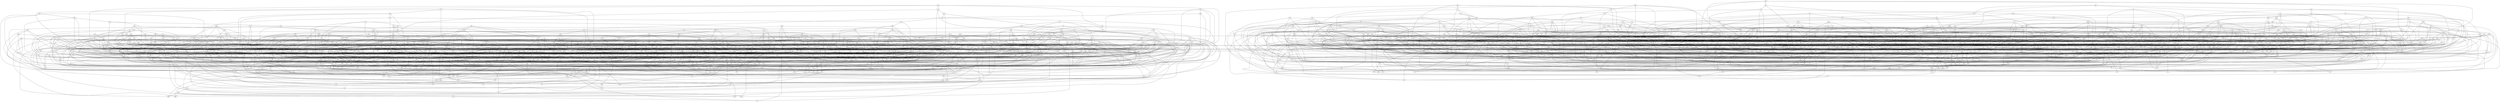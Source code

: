 graph modules {
	mhx -- kjb
	mhx -- gtf
	mhx -- njc
	mhx -- jrg
	mhx -- tjz
	tjz -- sjv
	tjz -- vrj
	tjz -- pnj
	tgh -- vbj
	tgh -- vdj
	tgh -- dmm
	tgh -- xzg
	tgh -- zrk
	vdj -- krg
	vdj -- ggs
	vdj -- lhv
	xzg -- mpx
	xzg -- jgp
	xzg -- ckf
	xzg -- vgz
	dmm -- vth
	dmm -- dpd
	dmm -- bnz
	dmm -- npg
	zrk -- bzh
	zrk -- vns
	zrk -- sml
	sjv -- gnj
	sjv -- gbf
	sjv -- qlc
	gbf -- gnf
	gbf -- ncn
	gbf -- nlc
	qlc -- kgn
	qlc -- zgj
	qlc -- zrg
	qlc -- gjz
	qlc -- lrh
	qlc -- jsc
	ltb -- flx
	ltb -- hnh
	ltb -- jgr
	ltb -- ktb
	hnh -- xjv
	hnh -- fxm
	hnh -- szc
	hnh -- jsg
	flx -- plj
	flx -- mfh
	flx -- hxd
	flx -- bcp
	ktb -- pzf
	ktb -- qmk
	ktb -- jqg
	ktb -- mvf
	ktb -- rqx
	ktb -- zfp
	ktb -- rjv
	gfh -- rcn
	gfh -- fss
	gfh -- njc
	gfh -- nkk
	nkk -- xsn
	nkk -- jtb
	nkk -- tdv
	nkk -- pqm
	njc -- xfv
	njc -- xhk
	njc -- rkh
	nbf -- llp
	nbf -- gbv
	nbf -- zcs
	nbf -- nxz
	nxz -- dkv
	nxz -- sml
	nxz -- zgq
	nxz -- qxf
	gbv -- vbt
	gbv -- vxb
	gbv -- gxm
	zcs -- zzx
	zcs -- zlb
	zcs -- cfq
	rjv -- kfg
	rjv -- tnz
	rjv -- jrf
	tnz -- kst
	tnz -- pnq
	tnz -- mfh
	sbg -- jtn
	sbg -- kmc
	sbg -- jmk
	sbg -- ntl
	sbg -- tgt
	sbg -- lrx
	jtn -- vfs
	jtn -- vpf
	jtn -- qgz
	lrx -- qcc
	lrx -- mrb
	lrx -- jsc
	dlc -- cqn
	dlc -- lcz
	dlc -- bds
	dlc -- cxp
	bds -- dvx
	bds -- jhz
	bds -- lpc
	tng -- gxb
	tng -- bqt
	tng -- snr
	tng -- hzn
	hzn -- mbq
	hzn -- xlz
	hzn -- gcp
	tlk -- xnz
	tlk -- lgp
	tlk -- sjj
	tlk -- kkk
	tlk -- sll
	xnz -- fbf
	xnz -- jpn
	xnz -- gdv
	sll -- vhr
	sll -- dvz
	sll -- crs
	kkk -- clt
	kkk -- kpn
	kkk -- hjx
	sjj -- jcv
	sjj -- cxs
	sjj -- rxn
	lgp -- csx
	lgp -- hnp
	lgp -- vfp
	kml -- qth
	kml -- drb
	kml -- gjb
	kml -- qpk
	gjb -- zgq
	gjb -- hbd
	gjb -- rkr
	qpk -- pjs
	qpk -- bzl
	qpk -- kxg
	qpk -- rbs
	drb -- vns
	drb -- mph
	drb -- htx
	qth -- khs
	qth -- szh
	qth -- nrf
	qth -- lqz
	qth -- tnl
	qth -- bsr
	fsn -- mzj
	fsn -- cbv
	fsn -- lrj
	fsn -- qkz
	qkz -- ssm
	qkz -- sct
	qkz -- drd
	qkz -- nhh
	qkz -- rgf
	mzj -- cbr
	mzj -- phm
	mzj -- qpz
	cbv -- ffl
	cbv -- thr
	cbv -- zmt
	cbv -- zgv
	kgr -- gsh
	kgr -- rrl
	kgr -- rsp
	kgr -- gjq
	rsp -- crs
	rsp -- xql
	rsp -- jdl
	gjq -- jrb
	gjq -- plb
	gjq -- pdz
	gsh -- nfj
	gsh -- sfq
	gsh -- kqv
	gsh -- cxs
	rrl -- sqt
	rrl -- dvr
	rrl -- fvs
	rrl -- dsz
	zxs -- nqh
	zxs -- gkf
	zxs -- xpc
	zxs -- jgd
	zxs -- vct
	jgd -- qpv
	jgd -- qml
	jgd -- hnz
	jgd -- kvv
	gkf -- kqt
	gkf -- ckt
	gkf -- qzr
	xfd -- xxb
	xfd -- hsb
	xfd -- jkl
	xfd -- vfz
	vfz -- tqj
	vfz -- zcp
	vfz -- gzg
	hsb -- xhm
	hsb -- lts
	hsb -- gzg
	jkl -- vpv
	jkl -- nhg
	jkl -- rpp
	jkl -- znk
	xxb -- lgr
	xxb -- mxd
	xxb -- pqr
	vlh -- tpv
	vlh -- zds
	vlh -- fmd
	vlh -- srx
	zds -- qdc
	zds -- qhs
	zds -- btk
	ftp -- kss
	ftp -- tbl
	ftp -- bgr
	ftp -- hdp
	ftp -- vns
	hdp -- jrt
	hdp -- psh
	hdp -- cjj
	xvj -- pfx
	xvj -- zff
	xvj -- rjf
	xvj -- ljf
	pfx -- xjm
	pfx -- dvr
	pfx -- zpf
	rjf -- rtt
	rjf -- bhn
	rjf -- hvd
	rjf -- jmk
	rjf -- tvz
	ljf -- bqv
	ljf -- xgk
	ljf -- jcq
	ljf -- kdq
	zff -- xhr
	zff -- csv
	zff -- mbq
	zff -- ndz
	vgz -- ncz
	vgz -- spn
	vgz -- dnx
	ncz -- kmx
	ncz -- klk
	ncz -- klc
	ncz -- nvv
	ncz -- gvs
	dnx -- ltl
	dnx -- gdb
	dnx -- zmt
	xtc -- clc
	xtc -- bch
	xtc -- czs
	xtc -- hgf
	xtc -- znx
	clc -- tdh
	clc -- qjn
	clc -- lhq
	clc -- jsg
	hgf -- mlf
	hgf -- trf
	hgf -- nnp
	znx -- drf
	znx -- zph
	znx -- jpn
	znx -- xqb
	qsz -- jhj
	qsz -- sfm
	qsz -- npg
	qsz -- lgl
	jhj -- thr
	jhj -- jbf
	jhj -- thc
	jhj -- hjc
	jhj -- kmg
	npg -- jnx
	npg -- zml
	npg -- bfl
	npg -- htx
	snr -- clt
	snr -- hrx
	snr -- bhn
	snr -- zsg
	snr -- pmv
	snr -- lcf
	pmv -- qxp
	pmv -- jtb
	pmv -- shz
	lcf -- ckm
	lcf -- vdh
	lcf -- fqn
	lcf -- dbk
	vxr -- thh
	vxr -- jvg
	vxr -- cdc
	vxr -- mkk
	mkk -- ztp
	mkk -- lbh
	mkk -- lsp
	mkk -- bzc
	gxf -- jdz
	gxf -- bkc
	gxf -- pgc
	gxf -- dtx
	gxf -- lgt
	jdz -- hgk
	jdz -- vpk
	jdz -- mqp
	jdz -- kxb
	lgt -- sbb
	lgt -- jdl
	lgt -- vvq
	pgc -- lhq
	pgc -- brp
	pgc -- gvd
	dtx -- xkl
	dtx -- pzm
	dtx -- tzq
	bkc -- kdf
	bkc -- dzr
	bkc -- mzv
	pjs -- thn
	pjs -- nkz
	pjs -- xrc
	thn -- drd
	thn -- tck
	thn -- mnt
	xrc -- ftj
	xrc -- vcc
	xrc -- dpt
	xkz -- nqb
	xkz -- ltr
	xkz -- dgr
	xkz -- lzg
	dgr -- fvs
	dgr -- qcf
	dgr -- ddk
	nqb -- kqx
	nqb -- vrj
	nqb -- qdk
	nqb -- vhd
	ltr -- jqm
	ltr -- jtr
	ltr -- dls
	ltr -- fpt
	lzg -- qtm
	lzg -- rrt
	lzg -- hss
	kdq -- ptm
	kdq -- src
	kdq -- zvs
	src -- qcr
	src -- mvj
	src -- vrx
	ptm -- pzn
	ptm -- hjl
	ptm -- tvk
	zvs -- cph
	zvs -- clf
	zvs -- kzr
	ksg -- tvr
	ksg -- vxb
	ksg -- zhc
	ksg -- nqv
	ksg -- dft
	zhc -- hgr
	zhc -- dvx
	zhc -- lgr
	vxb -- xrz
	vxb -- nkz
	dft -- fhd
	dft -- thh
	dft -- mkq
	nqv -- dsn
	nqv -- txt
	nqv -- znk
	tvr -- pvl
	tvr -- psr
	tvr -- bxf
	tvr -- dpd
	tvr -- scp
	lkz -- vkk
	lkz -- vrs
	lkz -- ljp
	lkz -- lnr
	lnr -- lsf
	lnr -- mjc
	lnr -- cqf
	xjs -- pfb
	xjs -- qpj
	xjs -- rhj
	xjs -- jrz
	qpj -- mgx
	qpj -- sfr
	qpj -- bzl
	pfb -- xrs
	pfb -- mmg
	pfb -- vfg
	pfb -- zln
	dng -- zfn
	dng -- xqn
	dng -- snq
	dng -- nhc
	dng -- jlz
	jlz -- jmj
	jlz -- svd
	jlz -- bcb
	jlz -- fnr
	zfn -- gbb
	zfn -- dvr
	zfn -- zph
	jxm -- cqn
	jxm -- vjh
	jxm -- mmg
	jxm -- lxq
	jxm -- lfb
	lfb -- vgh
	lfb -- stt
	lfb -- qfq
	lfb -- gts
	lfb -- sff
	rbp -- vth
	rbp -- bsr
	rbp -- hkn
	rbp -- vjh
	vjh -- kfc
	vjh -- lxr
	vjh -- mxd
	hkn -- prf
	hkn -- srv
	hkn -- tmf
	hkn -- qcj
	hkn -- rvg
	vth -- gdb
	vth -- phv
	qtc -- djm
	qtc -- pkb
	qtc -- gvt
	qtc -- bsl
	qtc -- llq
	djm -- jvj
	djm -- ndp
	djm -- mgb
	djm -- trj
	djm -- gzv
	gvt -- thr
	gvt -- tvf
	gvt -- jtc
	bsl -- lzr
	bsl -- zvg
	bsl -- xbx
	bsl -- lhv
	hpq -- ssb
	hpq -- xjb
	hpq -- bbt
	hpq -- vdl
	hpq -- jms
	bbt -- jxv
	bbt -- dhx
	bbt -- vnh
	bbt -- gbl
	jms -- pxl
	jms -- kfk
	jms -- xvz
	jms -- mph
	vdl -- thh
	vdl -- jvj
	vdl -- djh
	vdl -- gbl
	vdl -- cxp
	xjb -- srz
	xjb -- jgp
	xjb -- nzb
	xjb -- qrq
	ggs -- bnd
	ggs -- rlc
	ggs -- rzc
	ggs -- lmx
	rzc -- jqt
	rzc -- qtg
	rzc -- mnr
	drf -- jjh
	drf -- mvj
	drf -- zcl
	zcl -- vnq
	zcl -- xdl
	zcl -- hbp
	dfb -- trc
	dfb -- hqt
	dfb -- nxr
	dfb -- fpt
	dfb -- vbc
	vbc -- plr
	vbc -- hmm
	vbc -- jdr
	nxr -- xgr
	nxr -- jpm
	nxr -- xjj
	fpt -- mxt
	fpt -- brd
	fpt -- mcv
	fpt -- gsj
	vbj -- dbl
	vbj -- mbj
	vbj -- rhj
	rhj -- zlt
	rhj -- mqj
	rhj -- fcr
	mbj -- xxd
	mbj -- mqj
	mbj -- tvf
	trk -- mbm
	trk -- rld
	trk -- hjx
	trk -- tvk
	tvk -- smc
	tvk -- jtr
	tvk -- xjm
	gbd -- qds
	gbd -- zml
	gbd -- psc
	gbd -- gtp
	gtp -- qcs
	gtp -- dnf
	gtp -- dds
	qds -- hjc
	qds -- thh
	qds -- xfj
	gff -- czl
	gff -- xkb
	gff -- zsz
	gff -- gqs
	czl -- kzt
	czl -- prs
	czl -- xvz
	czl -- vfg
	xkb -- cmg
	xkb -- ztk
	xkb -- xpz
	zsz -- hgr
	zsz -- zkn
	zsz -- ttj
	gqs -- qsl
	gqs -- rrq
	gqs -- ltk
	rbv -- dvq
	rbv -- kfs
	rbv -- khc
	rbv -- rkv
	rbv -- plf
	khc -- dpg
	khc -- lcz
	khc -- pxq
	kfs -- slx
	kfs -- lxq
	kfs -- blk
	kfs -- rvg
	dvq -- jph
	dvq -- sjf
	dvq -- qhb
	lrs -- msf
	lrs -- ncn
	lrs -- smv
	lrs -- zsf
	ncn -- tbt
	ncn -- npn
	zsf -- mdz
	zsf -- gnm
	zsf -- zcn
	svd -- ctz
	svd -- jmj
	svd -- czp
	czp -- brg
	czp -- lzm
	czp -- tct
	czp -- kth
	jmj -- pzn
	jmj -- cmr
	vhr -- xvl
	vhr -- dpb
	vhr -- sqt
	sqt -- jdp
	sqt -- mbl
	mtk -- tlv
	mtk -- kss
	mtk -- psh
	mtk -- jcs
	psh -- cgx
	psh -- chp
	psh -- ckb
	tlv -- lrr
	tlv -- xjq
	tlv -- gxv
	jcs -- tjp
	jcs -- fhj
	jcs -- vkf
	jcs -- nxv
	zln -- rdd
	zln -- hhd
	zln -- czb
	hhd -- vjr
	hhd -- ztp
	hhd -- jrz
	hhd -- bjh
	bsj -- hzl
	bsj -- qkg
	bsj -- gct
	bsj -- szq
	hzl -- ltf
	hzl -- ddx
	hzl -- ldq
	hzl -- kxv
	szq -- jcq
	szq -- hjx
	szq -- xgs
	qkg -- bfm
	qkg -- rpd
	qkg -- xsn
	gct -- fts
	gct -- jpm
	gct -- vdr
	gct -- tsf
	dpz -- pst
	dpz -- tlh
	dpz -- qsj
	dpz -- sgp
	sgp -- kcz
	sgp -- lzm
	sgp -- fqk
	sgp -- gdv
	qsj -- mnd
	qsj -- scq
	qsj -- dsm
	qsj -- fkb
	vvq -- vjn
	vvq -- dgk
	vvq -- vqr
	vvq -- ftr
	vvq -- nhc
	dgk -- qqt
	dgk -- gcp
	dgk -- shz
	clf -- gfk
	clf -- pkx
	clf -- gmq
	clf -- nrn
	cmv -- jbf
	cmv -- hsf
	cmv -- nlq
	cmv -- ztf
	nlq -- ptf
	nlq -- sfr
	nlq -- dml
	ztf -- tmr
	ztf -- lmj
	ztf -- crf
	ztf -- clr
	vfr -- nhh
	vfr -- gsg
	vfr -- qxf
	vfr -- tqj
	qxf -- lrr
	qxf -- bkb
	tqj -- nnq
	tqj -- jzz
	tqj -- rmh
	tqj -- kmh
	nhh -- chm
	nhh -- gkz
	gsg -- kzp
	gsg -- dqk
	gsg -- srr
	gsg -- vsk
	zpl -- qtm
	zpl -- fsq
	zpl -- xbf
	zpl -- knx
	fsq -- ddf
	fsq -- xnv
	fsq -- kch
	fsq -- bxt
	fsq -- lgq
	fsq -- frx
	fsq -- kgt
	ldn -- tnr
	ldn -- tpq
	ldn -- xxd
	ldn -- lgd
	tnr -- vgh
	tnr -- gfs
	tnr -- vfv
	tnr -- dns
	lgd -- ljs
	lgd -- vvc
	lgd -- ffl
	xxd -- pxg
	xxd -- lmk
	ltk -- lmg
	ltk -- ggv
	ltk -- jph
	qzn -- pdg
	qzn -- zcb
	qzn -- lrj
	qzn -- nmq
	pdg -- zgs
	pdg -- rgg
	pdg -- zjm
	pdg -- mth
	nmq -- xrz
	nmq -- bbf
	nmq -- hjz
	bqc -- hsj
	bqc -- lpp
	bqc -- cnd
	bqc -- jzj
	hsj -- thj
	hsj -- mrx
	hsj -- lfv
	jzj -- lmr
	jzj -- hqc
	jzj -- nqj
	jzj -- hfc
	zfg -- mzg
	zfg -- mvd
	zfg -- gxv
	zfg -- qvn
	mvd -- pvl
	mvd -- tkr
	mvd -- ztj
	mvd -- mln
	qvn -- fbd
	qvn -- ghm
	qvn -- lxc
	qvn -- bfl
	qvn -- skv
	fhd -- gzg
	fhd -- qcq
	fhd -- vjm
	fhd -- mtf
	vjm -- vnh
	vjm -- gts
	vjm -- cbb
	qcq -- kqt
	qcq -- bzh
	qcq -- zlb
	mtf -- bqr
	mtf -- rkr
	mtf -- fgj
	gzg -- vlq
	gzg -- kdk
	mcl -- lbb
	mcl -- mvx
	mcl -- pnd
	mcl -- hlp
	mcl -- pqz
	mcl -- csv
	pqz -- ccq
	pqz -- bnt
	pqz -- fql
	pqz -- nfn
	csv -- nxd
	csv -- dls
	pnd -- qkc
	pnd -- dls
	pnd -- psk
	lbb -- tgt
	lbb -- xxs
	lbb -- zpf
	tzz -- mpr
	tzz -- dgf
	tzz -- htj
	tzz -- sfb
	sfb -- vpk
	sfb -- rdj
	sfb -- nsr
	dgf -- smv
	dgf -- pxn
	dgf -- rvj
	dgf -- pbj
	gzr -- ssb
	gzr -- lxq
	gzr -- qnz
	gzr -- cdc
	qnz -- ghg
	qnz -- kcd
	qnz -- cjd
	qnz -- ftf
	qnz -- htz
	cdc -- qcs
	cdc -- dcq
	cdc -- lhg
	bdh -- zdg
	bdh -- rch
	bdh -- jpm
	bdh -- krz
	krz -- rgx
	krz -- jbd
	krz -- txg
	jpm -- lqp
	jpm -- xzb
	jpm -- tzr
	gxv -- tbl
	gxv -- lfj
	gxv -- fbp
	gxv -- rlm
	gxv -- xmc
	gxv -- tvf
	gxv -- qzr
	xjq -- nhm
	xjq -- smn
	xjq -- ffl
	lrr -- qsl
	lrr -- lfq
	lrr -- vcg
	lrr -- qkn
	gdv -- qgp
	gdv -- sfz
	gdv -- lgq
	gdv -- hsr
	lgq -- sst
	lgq -- hdj
	lgq -- gtl
	qgp -- rnp
	qgp -- pbr
	qgp -- qcx
	qgp -- hvd
	hsr -- fxf
	hsr -- ghg
	hsr -- zpf
	llp -- kkz
	llp -- mnz
	llp -- psc
	psc -- nrk
	psc -- qnq
	psc -- rrq
	kkz -- fnv
	kkz -- pxq
	kkz -- vkf
	kkz -- hgd
	mnz -- ktl
	mnz -- pgz
	mnz -- pqr
	dcq -- jkb
	dcq -- gvz
	dcq -- mfs
	dcq -- jnm
	jkb -- sfn
	jkb -- pdt
	jkb -- chp
	mfs -- cmg
	mfs -- qrq
	mfs -- xbx
	gvz -- mtg
	gvz -- jgp
	gvz -- btk
	nnq -- gpd
	nnq -- mtg
	nnq -- ggv
	gpd -- tvt
	gpd -- hzb
	gpd -- bfk
	ggv -- vjt
	ggv -- rmh
	mtg -- mrl
	mtg -- mpn
	mtg -- thc
	rgg -- hbm
	rgg -- qkn
	rgg -- mft
	hbm -- vgf
	hbm -- rvg
	hbm -- stk
	mft -- jmr
	mft -- cbr
	mft -- qcj
	jzk -- zmt
	jzk -- jrx
	jzk -- nlp
	jzk -- tvf
	tvf -- hqc
	tvf -- nxv
	jrx -- tpv
	jrx -- sjn
	jrx -- rpj
	jrx -- pxc
	nlp -- ssb
	nlp -- gbl
	nlp -- dzh
	vjp -- jmr
	vjp -- bsn
	vjp -- fcr
	vjp -- sfm
	jmr -- mrj
	jmr -- pdc
	jmr -- nxv
	fcr -- mpx
	fcr -- slq
	fcr -- tjp
	fcr -- sqb
	bsn -- lsf
	bsn -- zgv
	bsn -- zmx
	zrq -- qfb
	zrq -- jvz
	zrq -- kmg
	zrq -- mfl
	qfb -- mpx
	qfb -- jxv
	qfb -- vjt
	qfb -- hbk
	mfl -- bnd
	mfl -- fsr
	mfl -- txt
	jvz -- hcl
	jvz -- blp
	jvz -- phv
	kmg -- qbs
	kmg -- thj
	kmg -- stk
	kmg -- htx
	xzv -- jtq
	xzv -- njz
	xzv -- tlq
	xzv -- kvs
	xzv -- kcb
	tlq -- czs
	tlq -- jgq
	tlq -- zps
	njz -- xdl
	njz -- zth
	njz -- gmc
	njz -- jgr
	jtq -- lns
	jtq -- bpj
	jtq -- jmd
	kcb -- jmd
	kcb -- mpf
	kcb -- tmv
	kcb -- bhh
	qvb -- pzn
	qvb -- tqk
	qvb -- kbc
	qvb -- trc
	pzn -- szt
	pzn -- hff
	pzn -- ndz
	kbc -- mjh
	kbc -- gmb
	kbc -- qjn
	ksx -- sbd
	ksx -- rhm
	ksx -- jrb
	ksx -- hkp
	ksx -- hff
	hkp -- jrb
	hkp -- cpl
	hkp -- lzp
	rhm -- xck
	rhm -- jmm
	rhm -- mlj
	rhm -- sqc
	sbd -- qtv
	sbd -- zvj
	sbd -- kcx
	sbd -- skn
	jrb -- txg
	jrb -- mrh
	jrb -- dtv
	jrb -- rgx
	hgr -- bln
	hgr -- qqg
	hgr -- rjj
	hjc -- cfl
	hjc -- hgd
	hjc -- ntv
	ntv -- qkh
	ntv -- phm
	ntv -- ndq
	vdm -- gcz
	vdm -- sqc
	vdm -- ftl
	vdm -- fvs
	gcz -- rcn
	gcz -- fng
	gcz -- xfz
	gcz -- mpr
	xjc -- djx
	xjc -- plx
	xjc -- qhb
	xjc -- kxg
	djx -- ttq
	djx -- lgv
	djx -- htp
	djx -- lcv
	plx -- flz
	plx -- hzb
	plx -- rjj
	kxg -- ttl
	kxg -- lts
	kxg -- stj
	qhb -- kmx
	qhb -- scv
	qhb -- blp
	hpt -- kst
	hpt -- dnc
	hpt -- vtf
	hpt -- gjz
	kst -- fqh
	kst -- fql
	kst -- dtf
	kst -- cmr
	dnc -- kkb
	dnc -- tgz
	dnc -- fqn
	dnc -- crb
	vtf -- mfh
	vtf -- ntl
	vtf -- zhf
	vtf -- tdh
	gjz -- nkg
	gjz -- srp
	mrx -- htp
	mrx -- bqk
	mrx -- zml
	mrx -- gmt
	dzg -- fgz
	dzg -- vtj
	dzg -- vfh
	dzg -- rms
	rms -- bln
	rms -- cqf
	rms -- hbl
	kmx -- ttq
	kmx -- ddg
	kmx -- jqh
	ddg -- srz
	ddg -- lmg
	ddg -- ppd
	ddg -- nhs
	rmc -- ssx
	rmc -- dck
	rmc -- bnd
	rmc -- pkb
	pkb -- gks
	pkb -- qhs
	ssx -- hvj
	ssx -- kzx
	ssx -- qtg
	ssx -- cmb
	bnd -- dlv
	dck -- mgb
	dck -- qnq
	dck -- qfq
	fbc -- pvp
	fbc -- gmq
	fbc -- bbm
	fbc -- fts
	fts -- pzm
	fts -- dbk
	jbd -- flr
	jbd -- hqm
	jbd -- jzh
	jbd -- mlf
	mgj -- xsj
	mgj -- dcf
	mgj -- qvz
	mgj -- ncc
	ncc -- jbh
	ncc -- hmm
	ncc -- ncg
	qvz -- xtg
	qvz -- jnj
	qvz -- nxf
	dcf -- xql
	dcf -- szt
	dcf -- dmv
	dcf -- nrb
	dcf -- zrx
	dcf -- gkh
	zph -- jmk
	zph -- crs
	rkk -- xhm
	rkk -- tts
	rkk -- fnv
	rkk -- lxq
	rkk -- bjk
	fnv -- ckb
	fnv -- cfn
	gdm -- gfk
	gdm -- vlf
	gdm -- lkr
	gdm -- jkh
	gdm -- zss
	gdm -- tsf
	gdm -- plb
	jkh -- mxt
	jkh -- rld
	jkh -- prg
	jkh -- ccs
	plb -- mrp
	plb -- kkt
	lkr -- sln
	lkr -- crb
	lkr -- nnp
	zss -- mdz
	zss -- smc
	zss -- jtr
	vmb -- ncg
	vmb -- kch
	vmb -- xgr
	vmb -- hnt
	vmb -- vqc
	vmb -- shz
	vqc -- bch
	vqc -- qmk
	vqc -- kcz
	bch -- pds
	bch -- xqn
	bch -- tjk
	tjk -- bhn
	tjk -- bkx
	tjk -- zvj
	tjk -- jtb
	tjk -- kvs
	pds -- bhn
	pds -- ggd
	pds -- flv
	xqn -- xjj
	xqn -- hjx
	xqn -- jmz
	bgr -- dtm
	bgr -- xfk
	bgr -- spn
	dtm -- pxc
	dtm -- mxn
	dtm -- nbl
	xfk -- pdq
	xfk -- fhr
	xfk -- ndp
	xfk -- mgr
	spn -- gtt
	spn -- smz
	spn -- rpj
	plj -- xml
	plj -- fng
	plj -- xbf
	plj -- jzh
	xml -- hff
	xml -- kjb
	xml -- krb
	phm -- tbr
	phm -- xkp
	smn -- drd
	smn -- tpv
	smn -- vfh
	vfh -- hbd
	vfh -- qhs
	zkn -- bps
	zkn -- vns
	zkn -- ftj
	ftj -- zjm
	ftj -- prs
	gmt -- blk
	gmt -- gjv
	gmt -- hcl
	hcl -- thj
	hcl -- kzv
	gjv -- gxc
	gjv -- dpd
	gjv -- jgp
	blk -- qpv
	blk -- stt
	xvr -- smd
	xvr -- cvp
	xvr -- xxs
	xvr -- jxp
	cvp -- bpj
	cvp -- dcc
	cvp -- lds
	cvp -- bjq
	smf -- hpx
	smf -- zzh
	smf -- tcb
	smf -- gbl
	smf -- vxx
	hpx -- gfs
	hpx -- qfq
	hpx -- jmc
	hpx -- krp
	zzh -- llq
	zzh -- drv
	zzh -- cjh
	zzh -- dxh
	tcb -- pqr
	tcb -- dpt
	tcb -- nhg
	tcb -- ngx
	vxx -- gxc
	vxx -- slq
	vxx -- crr
	vxx -- qqg
	vxx -- lfv
	vxx -- ztj
	knx -- dmj
	knx -- pcp
	knx -- rxq
	knx -- mlr
	rxq -- xhr
	rxq -- kbs
	rxq -- hnk
	dmj -- qdk
	dmj -- pzz
	dmj -- sst
	mlr -- fqh
	mlr -- mvt
	mlr -- dht
	pcp -- bfm
	pcp -- hbp
	pcp -- rtg
	kht -- rgx
	kht -- bpk
	kht -- vqr
	kht -- css
	css -- rjb
	css -- fbf
	css -- ctp
	css -- hmm
	dxh -- nfg
	dxh -- gpl
	dxh -- lcn
	dxh -- rmv
	rmv -- kzg
	rmv -- bpt
	rmv -- jrd
	rmv -- hfc
	jrz -- ktj
	jrz -- qkh
	jrz -- bzc
	jrz -- qkn
	qkh -- tkr
	qkh -- lpp
	qkh -- ztk
	bzc -- dbt
	bzc -- qzr
	qkn -- fct
	plr -- qgz
	plr -- xfv
	plr -- szt
	spm -- rlp
	spm -- xtm
	spm -- lnp
	spm -- kkt
	rlp -- xgs
	rlp -- zgg
	rlp -- kvf
	kkt -- cgn
	kkt -- sbb
	xtm -- pst
	xtm -- qtz
	xtm -- jdr
	drv -- thr
	drv -- mpn
	drv -- cgx
	mpn -- cdl
	mpn -- gfs
	thr -- llt
	thr -- zhs
	thr -- qjk
	dsz -- brm
	dsz -- bhx
	dsz -- prg
	bhx -- vnq
	bhx -- gdq
	bhx -- hbp
	prg -- jnj
	prg -- kvs
	prg -- xtn
	prg -- gdq
	kdf -- vqr
	kdf -- jsl
	kdf -- xfm
	xfm -- ppv
	xfm -- snl
	xfm -- cgn
	xfm -- tpk
	jln -- klc
	jln -- djz
	jln -- qgh
	jln -- fgz
	qgh -- ssz
	qgh -- qdg
	qgh -- lhg
	qgh -- rjj
	klc -- fkv
	klc -- fsr
	cmb -- jxv
	cmb -- fsr
	cmb -- pvz
	jxv -- jfm
	kbs -- tdh
	kbs -- rcn
	kbs -- vrv
	vrv -- jrf
	vrv -- gnz
	vrv -- zmh
	bll -- vjf
	bll -- glh
	bll -- nfd
	bll -- rnt
	nfd -- qfj
	nfd -- plv
	nfd -- jfm
	nfd -- xpz
	zjm -- xnx
	zjm -- lmc
	mxd -- krg
	mxd -- sfd
	sfd -- tkm
	sfd -- gfx
	sfd -- csj
	sfd -- zgq
	sfd -- rgf
	krg -- nxs
	krg -- lcn
	bcb -- bhn
	bcb -- zfz
	bcb -- pcz
	bhn -- smc
	bhn -- zmh
	zfz -- qcr
	zfz -- sjx
	zfz -- zth
	grp -- xsf
	grp -- zsg
	grp -- xxz
	grp -- czs
	xxz -- xxs
	xxz -- fss
	xxz -- mgs
	xsf -- fhv
	xsf -- mlf
	xsf -- sbb
	xsf -- dxk
	dzr -- rts
	dzr -- nsr
	dzr -- hxv
	rts -- fhv
	rts -- kkb
	rts -- jrf
	hxv -- rgx
	hxv -- hks
	hxv -- rqh
	bcp -- jqm
	bcp -- fsm
	bcp -- cln
	jqm -- nfn
	jqm -- qqc
	hjl -- mxl
	hjl -- gbb
	hjl -- vrx
	vrx -- kch
	vrx -- zsg
	vrx -- qqj
	jdl -- nlc
	jdl -- glq
	jdl -- jnj
	nlc -- pkd
	nlc -- ndz
	cbb -- gfs
	cbb -- zlx
	cbb -- rpj
	cbb -- qnj
	cbb -- szz
	szz -- rqn
	szz -- kbn
	szz -- shf
	rpj -- kmq
	gmb -- hpm
	gmb -- vfm
	gmb -- xgr
	hpm -- gnm
	hpm -- gnj
	hpm -- skn
	rtt -- bjq
	rtt -- bqt
	rtt -- rxn
	rxn -- glq
	rxn -- knz
	bbf -- hbd
	bbf -- qxh
	bbf -- lfq
	bbf -- vsk
	lfq -- knd
	lfq -- fmn
	dxk -- cfx
	dxk -- ccs
	dxk -- xvp
	dxk -- pcz
	xvp -- tdk
	xvp -- xsj
	xvp -- dgn
	cfx -- trc
	cfx -- jxp
	cfx -- szc
	cfx -- mdx
	ccs -- hzm
	ccs -- scq
	mvj -- bnt
	mvj -- jls
	rkv -- lmg
	rkv -- mgr
	rkv -- thh
	mgr -- kzp
	mgr -- btk
	sbh -- bjt
	sbh -- jgq
	sbh -- ttk
	sbh -- qqc
	sbh -- hff
	ttk -- zrx
	ttk -- jqg
	ttk -- jjh
	bjt -- jgr
	bjt -- gcp
	bjt -- zmg
	qqc -- kkb
	qqc -- zrh
	qqc -- tdk
	jgq -- bnt
	jgq -- nnt
	txg -- nxh
	txg -- mzs
	mzs -- nqk
	mzs -- xdb
	mzs -- xcx
	stt -- sxv
	stt -- zvg
	zvg -- dxv
	zvg -- kdk
	zvg -- gdb
	zvg -- plf
	sxv -- zzz
	sxv -- gvs
	sxv -- dmh
	sxv -- srx
	jtr -- kjb
	jtr -- tfg
	jtr -- qsx
	jtr -- hxc
	jtr -- qhx
	smc -- pst
	czm -- vqr
	czm -- gtl
	czm -- bdd
	czm -- mzz
	mzz -- xjh
	mzz -- zpj
	mzz -- hns
	mzz -- pxb
	mzz -- hlp
	gtl -- rjb
	gtl -- zps
	gtl -- kth
	grn -- ddf
	grn -- lhc
	grn -- ppv
	grn -- trf
	trf -- slj
	trf -- rqh
	trf -- gms
	ddf -- zns
	ddf -- gmc
	ppv -- hgq
	ppv -- bkx
	ppv -- mpf
	lhc -- crs
	lhc -- cjv
	lhc -- fkb
	ntc -- ttj
	ntc -- bps
	ntc -- djz
	ntc -- bxf
	ntc -- lhv
	ntc -- qpz
	lhv -- ckf
	lhv -- cxp
	qpz -- lqz
	qpz -- zgq
	sff -- lsf
	sff -- hcj
	sff -- hjz
	lsf -- gpl
	lsf -- dpg
	pdt -- srv
	pdt -- drz
	pdt -- zhs
	zhs -- rlc
	zhs -- lrj
	srv -- dns
	srv -- hcc
	dlv -- vgd
	dlv -- bps
	dlv -- kbn
	kbn -- fsr
	kbn -- prn
	kbn -- tbr
	kbn -- kmh
	cqh -- bmz
	cqh -- vtc
	cqh -- gmv
	cqh -- scp
	bmz -- klk
	bmz -- zqd
	bmz -- cfn
	gmv -- rbs
	gmv -- mrq
	gmv -- qml
	scp -- bff
	scp -- kfl
	jzx -- pkd
	jzx -- gfd
	jzx -- lpg
	jzx -- fkr
	fkr -- qcx
	fkr -- zgj
	fkr -- ktd
	lpg -- vhd
	lpg -- mrp
	lpg -- lmq
	pkd -- tmk
	pkd -- mzv
	fhm -- fnh
	fhm -- kjm
	fhm -- fbd
	fhm -- bnz
	fhm -- vrl
	kjm -- tcg
	kjm -- vcb
	kjm -- dml
	qkc -- clt
	qkc -- vzf
	qkc -- nfb
	nfb -- tlr
	nfb -- jch
	nfb -- vlf
	pjq -- xhl
	pjq -- pzm
	pjq -- brg
	pjq -- ftl
	brg -- zdl
	brg -- jrg
	brg -- tzt
	xhl -- tgt
	xhl -- qtz
	xhl -- jxn
	srr -- fkv
	srr -- kss
	srr -- fcf
	fkv -- dnf
	fkv -- mph
	fkv -- pxc
	kss -- rkd
	kss -- kzt
	kss -- tck
	fcf -- bkt
	fcf -- jmc
	fcf -- lzr
	ddx -- gdq
	ddx -- pxd
	ddx -- ghg
	pxd -- gnm
	pxd -- lct
	pxd -- vkg
	ghg -- zps
	ghg -- lrh
	gdq -- xsp
	gdq -- lph
	gdq -- tpj
	jrf -- mvx
	jrf -- hks
	nfj -- zpj
	nfj -- qdk
	nfj -- qqt
	nfj -- ssc
	qdk -- qqs
	qdk -- bxl
	qdk -- frx
	ssc -- qxp
	ssc -- csx
	ssc -- hmp
	zpj -- fgk
	zpj -- mlf
	bpj -- mxt
	bpj -- sfq
	kvv -- vcg
	kvv -- skv
	kvv -- smz
	smz -- pbg
	smz -- txs
	vcg -- nrk
	vcg -- nkx
	vcg -- rft
	gks -- qcm
	gks -- zqn
	gks -- tnl
	zqn -- vkk
	zqn -- tkr
	zqn -- gbj
	zqn -- nxv
	xxf -- gfk
	xxf -- lnc
	xxf -- tls
	xxf -- gbb
	xxf -- ctz
	ctz -- nhc
	ctz -- nzz
	ctz -- rsk
	qzr -- zlb
	mrj -- pzg
	mrj -- cbr
	mrj -- npb
	cbr -- jvh
	cbr -- dml
	cbr -- thp
	pzg -- fct
	pzg -- phv
	pzg -- dpc
	npb -- hbl
	npb -- ncx
	npb -- vpv
	npb -- dpd
	czb -- mhr
	czb -- vjs
	czb -- mgx
	mhr -- mrl
	mhr -- thc
	mhr -- spc
	mhr -- ztj
	vjs -- trj
	vjs -- dds
	vjs -- bqk
	fgz -- rkd
	fgz -- ssm
	rkd -- xmc
	rkd -- srx
	srx -- xmc
	xmc -- ntp
	xzz -- qqs
	xzz -- ptt
	xzz -- gtf
	xzz -- hnt
	xzz -- htj
	ptt -- xsj
	ptt -- qmk
	ptt -- bfm
	mzv -- lzp
	mzv -- kfr
	mzv -- hmp
	mzv -- zxc
	vpq -- nhg
	vpq -- prn
	vpq -- bvs
	vpq -- szh
	bvs -- vbt
	bvs -- fhr
	bvs -- sxd
	prn -- qxh
	prn -- shf
	nhg -- kdk
	jsv -- mrh
	jsv -- chb
	jsv -- lzp
	jsv -- fsm
	chb -- rkf
	chb -- bpk
	chb -- pkx
	chb -- zvj
	chb -- xtn
	lzp -- krv
	lzp -- qnd
	lzp -- jxt
	fsm -- krb
	fsm -- ntl
	fsm -- zxc
	jsc -- szp
	jsc -- pnq
	hdj -- dpk
	hdj -- zps
	hdj -- sjx
	sjx -- vbk
	sjx -- tzl
	fhj -- drd
	fhj -- rrq
	fhj -- dbt
	dbt -- nfx
	dbt -- kfk
	dbt -- grc
	drd -- rkr
	drd -- rgf
	rrq -- sfr
	qzf -- tkn
	qzf -- vkn
	qzf -- zzx
	qzf -- zxq
	qzf -- mjc
	tkn -- mjc
	tkn -- rvg
	tkn -- lcn
	mjc -- jtc
	zxq -- qbh
	zxq -- dbl
	zxq -- zlt
	zxq -- jfm
	kvs -- lds
	lds -- mfg
	lds -- hqm
	mdx -- pbr
	mdx -- tfg
	mdx -- vjn
	mdx -- nxh
	tfg -- qcf
	tfg -- hns
	pbr -- zsh
	pbr -- cgl
	jvh -- lmk
	jvh -- mxn
	jvh -- zml
	lmk -- jck
	lmk -- nbl
	rkf -- rpd
	rkf -- ftg
	rkf -- kcc
	kcc -- zgg
	kcc -- jtk
	kcc -- smd
	kcc -- ftr
	csx -- snl
	csx -- phl
	snl -- mdz
	snl -- xnv
	snl -- jcv
	snl -- szp
	pvd -- lts
	pvd -- sgn
	pvd -- mnt
	pvd -- lhg
	lts -- xhb
	lts -- nkr
	sgn -- vkk
	sgn -- ntp
	sgn -- csj
	srz -- spc
	srz -- vrs
	spc -- nbl
	spc -- lsp
	vrs -- dpt
	vrs -- ggq
	vrs -- bkt
	vrs -- zlt
	vrs -- zcp
	mrb -- qsx
	mrb -- rsk
	mrb -- cln
	hnz -- vfg
	hnz -- mlk
	hnz -- zcp
	gfd -- mlj
	gfd -- brm
	gfd -- tsf
	qgk -- fxf
	qgk -- gbb
	qgk -- tlh
	qgk -- cln
	cln -- shp
	cln -- pxn
	gbb -- nsr
	gbb -- jls
	tlh -- bpk
	tlh -- srn
	fxf -- dxd
	fxf -- xck
	fxf -- dpb
	slx -- nhm
	slx -- vgf
	slx -- zgv
	slx -- fbp
	fbp -- nvk
	fbp -- lmj
	fbp -- hqk
	nhm -- qdc
	nhm -- mtl
	nhm -- gvs
	nhm -- tjr
	vgf -- skv
	vgf -- txs
	lmq -- smd
	lmq -- cgl
	lmq -- mvx
	pbg -- vgt
	pbg -- vkf
	pbg -- zlt
	pbg -- lcj
	vgt -- pdv
	vgt -- hvh
	vgt -- cxd
	vgt -- jfm
	qmk -- kgn
	qmk -- xjh
	jnm -- hqc
	jnm -- mrq
	jnm -- nnz
	jnm -- vhn
	mrq -- xpc
	mrq -- drz
	vhn -- xkp
	vhn -- qml
	vhn -- pdv
	nnz -- ppz
	nnz -- zzx
	nnz -- vsk
	cjv -- flr
	cjv -- vrj
	cjv -- bqv
	fkb -- jbh
	fkb -- ztx
	fkb -- xxp
	crs -- dsm
	crs -- xvl
	crs -- tzl
	crs -- lph
	fbf -- bmc
	fbf -- jxn
	fbf -- bzj
	bzj -- ldv
	bzj -- zdl
	bzj -- nxg
	bmc -- lfg
	bmc -- hmp
	bmc -- psv
	btk -- chm
	gfz -- njn
	gfz -- zgs
	gfz -- scv
	gfz -- rdd
	njn -- grc
	njn -- dml
	njn -- rhc
	zgs -- xnx
	zgs -- jrd
	zgs -- jlf
	scv -- ckt
	scv -- qrq
	scv -- skv
	hbp -- mmm
	hbp -- hrx
	hbp -- qtm
	hbp -- zhf
	hrx -- sst
	hrx -- hvr
	hrx -- pxn
	hrx -- pxb
	mmm -- mxl
	mmm -- kcz
	mmm -- pnj
	zhf -- xgr
	zhf -- dgn
	cxd -- dbf
	cxd -- ktl
	cxd -- tvd
	dbf -- ncx
	dbf -- sjn
	dbf -- pvz
	ktl -- pnh
	ktl -- qcj
	tvd -- qbh
	tvd -- vfl
	tvd -- pgb
	tvd -- fjh
	kqt -- lxc
	kqt -- ggg
	jqk -- qcc
	jqk -- cpl
	jqk -- zbz
	jqk -- xdb
	jqk -- kqs
	jqk -- hdz
	hdz -- chk
	hdz -- xxc
	hdz -- dvv
	zbz -- tqf
	zbz -- htz
	zbz -- tfs
	qcc -- xpk
	qcc -- tzl
	lcv -- kfc
	lcv -- fjh
	lcv -- vtc
	fjh -- qjt
	fjh -- hsf
	rvb -- vlf
	rvb -- spt
	rvb -- bqv
	rvb -- xsn
	rvb -- nqk
	rvb -- djt
	rvb -- jmz
	bqv -- jpn
	djt -- krv
	djt -- bbm
	djt -- xjj
	nqk -- lhd
	nqk -- kxv
	nth -- ppd
	nth -- txn
	nth -- ntp
	nth -- rhc
	txn -- mkq
	txn -- lxr
	txn -- rpp
	txn -- qcj
	ppd -- dbl
	ppd -- qpv
	ppd -- bgf
	ppd -- dsn
	rhc -- llt
	rhc -- mgx
	shp -- fqk
	shp -- tdh
	shp -- psk
	pxn -- nxd
	ncx -- pdc
	ncx -- jph
	ncx -- stj
	ncx -- rqn
	jph -- jrt
	stj -- lmr
	stj -- clr
	pdc -- zhj
	pdc -- zpg
	prm -- gfk
	prm -- nxf
	prm -- xvl
	prm -- xgj
	prm -- xgs
	xgj -- xrq
	xgj -- sln
	xgj -- zzg
	nxf -- kqs
	nxf -- tzl
	xvl -- bml
	xgs -- lmj
	krv -- rpd
	krv -- mnd
	gfx -- gnl
	gfx -- rpp
	gfx -- hqk
	rgf -- mln
	mlj -- xfv
	mlj -- xsp
	xsp -- rxz
	xsp -- vjn
	xfv -- vht
	brm -- zfp
	brm -- ncr
	ncr -- nrb
	ncr -- kxb
	ncr -- lvd
	zfp -- gxb
	zfp -- cgl
	bmq -- xhr
	bmq -- kdb
	bmq -- mfh
	bmq -- bjq
	mfh -- zgj
	zth -- pxb
	zth -- ftf
	qcr -- xhr
	qcr -- qcx
	mpx -- xpc
	mpx -- thp
	mpx -- brx
	tjp -- ssz
	tjp -- ljs
	tjp -- kzx
	tjp -- djh
	qrq -- rdd
	llt -- nfx
	llt -- ghv
	nfx -- csk
	nfx -- gkz
	ghv -- gzv
	ghv -- bzl
	ghv -- csj
	dbk -- qtv
	dbk -- lnc
	dbk -- zlv
	dbk -- jcv
	dbk -- xqb
	qtv -- hnp
	qtv -- hzd
	mbl -- xdl
	mbl -- scr
	mbl -- vpf
	mbl -- kjf
	scr -- skn
	scr -- lzm
	scr -- xph
	kjf -- tlr
	kjf -- sfq
	kjf -- mrm
	xdl -- rjb
	xdl -- nfn
	tqk -- lfg
	tqk -- zgj
	tqk -- pkx
	pkx -- ddp
	lfg -- gvd
	lfg -- bml
	lfg -- tpj
	lfg -- zxc
	zgj -- cgn
	qnq -- jvj
	qnq -- bgf
	bgf -- qbs
	bgf -- qbh
	jvj -- dpt
	zns -- nfn
	zns -- ndz
	zns -- bxl
	gmc -- lqp
	gmc -- nnt
	kkb -- bml
	clt -- nnp
	nnp -- rdj
	nnp -- bqt
	mxb -- rrt
	mxb -- cmn
	mxb -- grx
	mxb -- nrn
	mxb -- kvf
	kvf -- ggd
	kvf -- xxc
	hqm -- ggd
	hqm -- jxp
	hqm -- jzn
	lcj -- ssm
	lcj -- pdv
	lcj -- ttj
	lcj -- gnl
	thp -- kfc
	thp -- nkz
	kfc -- cfl
	jhz -- sfn
	jhz -- znt
	jhz -- vqj
	vqj -- vvp
	vqj -- xfj
	vqj -- lgl
	crr -- vxl
	crr -- vsk
	crr -- rft
	vxl -- rqn
	vxl -- dkv
	vxl -- hvh
	vfs -- tqf
	vfs -- xxc
	vfs -- qjn
	tqf -- pnq
	tqf -- kth
	xrs -- khs
	xrs -- ndp
	xrs -- xhm
	ndp -- txt
	khs -- qbh
	khs -- cjj
	lbk -- dns
	lbk -- sfn
	lbk -- xbx
	lbk -- cfn
	dns -- nvd
	dns -- zzx
	cfn -- dvx
	cfn -- nxs
	sfn -- vtj
	sfn -- vkn
	sfn -- qtk
	xbx -- vnh
	jck -- ljp
	jck -- plf
	jck -- ngx
	nbl -- lfv
	nbl -- trj
	rmh -- txt
	rmh -- ckf
	txt -- mnl
	txt -- zmt
	txt -- tkr
	txt -- rlm
	ckf -- rtp
	ckf -- cfq
	jzz -- krp
	jzz -- gts
	jzz -- jlf
	jzz -- qtk
	kmh -- vpv
	kmh -- tbl
	rkr -- vgd
	xnv -- mcv
	xnv -- lcb
	szp -- jmm
	szp -- mfg
	gqn -- vkk
	gqn -- lgr
	gqn -- bng
	gqn -- gxm
	gqn -- xrz
	bng -- sfr
	bng -- lxl
	bng -- nqj
	xrz -- lgl
	vkk -- mnl
	vkk -- lrj
	vkk -- tjr
	gxm -- nmr
	gxm -- bjh
	gxm -- ghm
	lgr -- jvg
	lgr -- ksv
	lgr -- hnq
	nxd -- rgz
	nxd -- fql
	nxd -- gms
	nxd -- fgk
	fgk -- slj
	fgk -- ctx
	fgk -- vpf
	rgz -- kth
	rgz -- flq
	rgz -- dht
	fql -- sqc
	jqg -- xjh
	jqg -- flq
	hzm -- xrm
	hzm -- fnr
	hzm -- tls
	ptl -- bkt
	ptl -- gnl
	ptl -- fmd
	ptl -- ckt
	fmd -- vfv
	fmd -- plv
	fmd -- bjh
	ckt -- nms
	ckt -- ftq
	qcf -- pzf
	qcf -- bdd
	qcf -- grx
	qcf -- kzr
	pzf -- zcn
	pzf -- kzj
	sxd -- ntp
	sxd -- znm
	sxd -- nms
	znm -- fmn
	znm -- zhj
	znm -- sjn
	lsp -- ftq
	lsp -- krp
	ftq -- jvg
	ftq -- fsg
	krp -- qtg
	hsf -- xhm
	hsf -- jnq
	jnq -- fmz
	jnq -- zzx
	jnq -- zpv
	hfc -- qdc
	hfc -- glh
	hfc -- cdl
	hfc -- rmx
	qdc -- vgd
	qdc -- jvg
	cdl -- zpg
	cdl -- sjn
	cdl -- cjh
	mcv -- fqk
	mcv -- ctx
	fqk -- fnr
	ctx -- vpk
	ctx -- nls
	vpf -- vrj
	blp -- ssz
	blp -- fct
	sfm -- zcx
	sfm -- qhl
	qhl -- qcs
	qhl -- vvc
	qhl -- pxg
	kpn -- hgq
	kpn -- ckm
	kpn -- flv
	hgq -- vzf
	hgq -- kmc
	hgq -- vkg
	ckm -- kgt
	ckm -- glz
	flv -- fxt
	flv -- qhx
	drz -- csk
	drz -- zcb
	drz -- nxt
	drz -- bnz
	nxt -- tmr
	nxt -- jtc
	nxt -- fhr
	bnz -- qhs
	lhd -- kcx
	lhd -- pts
	lhd -- zrh
	bnt -- qxz
	djh -- vvp
	djh -- cqf
	cqf -- ssb
	cqf -- ssz
	xpz -- lmr
	xpz -- dml
	xpz -- zcp
	vjn -- tgz
	vjn -- ntl
	tgz -- vhd
	tgz -- tct
	tgz -- mrm
	jch -- lcb
	jch -- kgn
	jch -- xlz
	shz -- hxd
	hxd -- hss
	hxd -- vbg
	dsn -- tch
	dsn -- dqk
	znk -- vjr
	znk -- ptf
	hvj -- gss
	hvj -- cml
	hvj -- zcx
	gss -- rlm
	gss -- bff
	gss -- brx
	vtj -- vfl
	vtj -- djz
	vtj -- xfj
	vtj -- tmf
	tmf -- mph
	tmf -- brx
	djz -- xvz
	xfj -- ghm
	vfl -- zmx
	vfl -- lsx
	jls -- qcx
	jls -- hnt
	nsr -- smd
	nsr -- ncg
	nsr -- bnh
	nsr -- tlr
	mqj -- nvd
	mqj -- lmx
	cpl -- tzb
	cpl -- ncg
	cpl -- jxt
	tzb -- tsf
	tzb -- fxt
	tzb -- bsd
	qpv -- lmc
	qpv -- nxs
	nxs -- ztj
	qjt -- mph
	qjt -- hzb
	qjt -- zpv
	lmr -- vrl
	fqh -- cjd
	fqh -- hqt
	ktj -- nhs
	ktj -- hgd
	ktj -- llq
	hgd -- cdm
	hgd -- bff
	hgd -- ndq
	nhs -- pdq
	nhs -- dkv
	llq -- vfv
	qqt -- gms
	qqt -- scc
	gms -- rqx
	scc -- dvz
	scc -- vnq
	scc -- hlp
	scc -- tzt
	scc -- hts
	dpt -- rng
	dpt -- mnr
	rng -- tvt
	rng -- bdk
	rng -- mmg
	lnc -- zsh
	lnc -- xrq
	lnc -- ftg
	zsh -- lqp
	zsh -- xzr
	jgr -- jdp
	jgr -- cmr
	jdp -- pxb
	jdp -- tnn
	ktz -- qfj
	ktz -- hqc
	ktz -- pgz
	ktz -- jbf
	hqc -- qfj
	pgz -- qbh
	pgz -- tcg
	pgz -- sjf
	pgz -- hgk
	kjl -- ljs
	kjl -- svz
	kjl -- vkn
	kjl -- pxl
	svz -- zcb
	svz -- bcr
	svz -- ttq
	svz -- jlf
	ljs -- bdk
	vkn -- mth
	ttj -- bzh
	zzr -- ftr
	zzr -- csf
	zzr -- rqh
	zzr -- vfp
	vfp -- qlp
	vfp -- xtg
	tbt -- tkh
	tbt -- xjm
	tbt -- crk
	xjm -- ndj
	lbh -- ngx
	lbh -- prf
	lbh -- qml
	prf -- gkz
	prf -- gdl
	ngx -- qxh
	ngx -- tcg
	ssm -- tkm
	tkm -- hbk
	tkm -- bqr
	tzt -- fxt
	tzt -- klt
	klt -- xzr
	klt -- dmv
	klt -- pvp
	fxt -- mtr
	fxt -- zdg
	gkz -- ldr
	gkz -- lxc
	vnh -- vvp
	bff -- sjn
	pvp -- qxp
	pvp -- gxb
	pvp -- hks
	gxb -- bxl
	gxb -- mgs
	gxb -- rcb
	hks -- bpk
	qxp -- vdh
	qxp -- xcx
	qfj -- zqd
	qfj -- kzp
	zqd -- xhb
	zqd -- dtq
	kzp -- gnl
	kzp -- jlf
	xtg -- qnd
	xtg -- xrm
	qlp -- fxm
	qlp -- tkh
	qlp -- shc
	rft -- kfk
	rft -- ttl
	ttl -- kzt
	ttl -- lcx
	ttl -- nmr
	kfk -- sjf
	jpn -- jcq
	tjx -- tzr
	tjx -- nxg
	tjx -- ctp
	tjx -- xkl
	ctp -- dvr
	ctp -- crb
	ctp -- dtf
	nnt -- kgn
	nnt -- gmq
	nnt -- vbk
	jxn -- mgs
	jxn -- xzb
	xzb -- psv
	xzb -- ltf
	vfg -- cdm
	cdm -- tvt
	cdm -- lpp
	cdm -- tmp
	vnq -- vkg
	qqj -- fxm
	qqj -- sqc
	qqj -- gnm
	qqs -- zcn
	qqs -- kzj
	qtg -- gxc
	qtg -- gbj
	gxc -- chp
	zdg -- zcn
	zdg -- gnm
	cjj -- zhj
	cjj -- ppz
	cjj -- vbt
	cjj -- htx
	xjj -- dpb
	dpb -- hts
	dpb -- flq
	vvc -- sml
	vvc -- xvz
	sml -- lxl
	rdj -- msf
	rdj -- xlz
	lnp -- lbf
	lnp -- xmx
	lnp -- glz
	glz -- hnk
	glz -- cph
	xmx -- kcd
	xmx -- cxs
	xmx -- sln
	lbf -- vfm
	lbf -- qmz
	lbf -- pqm
	ntp -- ztk
	zlx -- lrj
	zlx -- bcr
	zlx -- jlf
	bcr -- tmp
	bcr -- ljp
	jlf -- tjg
	jlf -- dqk
	rbs -- htp
	rbs -- gdl
	rbs -- vct
	vct -- ndq
	vct -- hcj
	gdl -- ljp
	gdl -- stk
	htp -- tjg
	tkr -- zcb
	mnl -- tjg
	mnl -- crq
	vhd -- tgt
	jxt -- zpf
	jxt -- tnn
	tnn -- mrh
	tnn -- rkh
	zpf -- kcx
	zpf -- dcc
	vgh -- lhx
	vgh -- ksv
	lhx -- dpg
	lhx -- nfg
	lhx -- pgb
	jsg -- ldq
	jsg -- cfh
	cfh -- dls
	cfh -- bjb
	cfh -- nrb
	cfh -- xhk
	qbn -- mmh
	qbn -- xbf
	qbn -- gnz
	qbn -- pbj
	gnz -- vlf
	gnz -- vrt
	gnz -- pbj
	pbj -- cph
	pbj -- xlz
	zrg -- gtf
	zrg -- mvt
	zrg -- rsk
	mvt -- lvd
	mvt -- bzb
	mvt -- hts
	gtf -- zdl
	gtf -- mvf
	tct -- kqv
	tct -- flq
	cgn -- sst
	cgn -- szc
	cgn -- htz
	szc -- hss
	htz -- hft
	stk -- crf
	rqn -- phv
	phv -- xnx
	phv -- bnv
	ktd -- krb
	ktd -- mnd
	ktd -- flr
	krb -- kfg
	krb -- pdz
	flr -- smv
	flr -- srp
	flr -- xtn
	kfg -- nxh
	kfg -- dht
	tmp -- vkf
	tmp -- bjh
	bjh -- trj
	rqx -- ftg
	rqx -- hqt
	gvs -- mnt
	dmh -- bpt
	dmh -- glh
	dmh -- nrk
	ztj -- zcx
	ztj -- zlb
	qtk -- nqh
	qtk -- lmc
	lfv -- crq
	fbd -- dtq
	fbd -- hmh
	jvr -- zrx
	jvr -- qmz
	jvr -- xgk
	jvr -- hmm
	xgk -- shj
	xgk -- tzl
	pst -- xgr
	nls -- qcx
	nls -- ldq
	nls -- gnf
	qcx -- tls
	qcx -- gsj
	crq -- tvt
	crq -- clr
	clr -- vlq
	clr -- qnj
	clr -- flz
	tvt -- ttq
	zmh -- fss
	zmh -- txl
	zdl -- kqx
	kqx -- hvd
	kqx -- vdr
	kqx -- hmm
	rjj -- nvk
	rjj -- mnt
	nvk -- bzl
	nvk -- lsx
	mnr -- dxv
	mnr -- csk
	dxv -- ggr
	dxv -- knd
	vcb -- kmq
	vcb -- sct
	vcb -- mtl
	vcb -- pxg
	pxg -- bqk
	sct -- slq
	sct -- hbl
	sct -- bqr
	sct -- cxp
	pgb -- chq
	pgb -- fgl
	fgl -- mrl
	fgl -- dzc
	fgl -- nvv
	chk -- vdr
	chk -- jmd
	chk -- xcx
	xcx -- xfz
	ccq -- lzm
	ccq -- vqp
	ccq -- jdr
	lmj -- rtp
	lmj -- jfc
	shf -- nvd
	shf -- xvz
	nvd -- bfk
	vgd -- pqr
	vgd -- tck
	vgd -- qjk
	vgd -- nng
	nng -- mxn
	nng -- bjk
	nng -- qcj
	tck -- xpc
	qjk -- tvq
	qjk -- fgj
	lhq -- mnd
	lhq -- fvs
	lhq -- mbq
	mbq -- srn
	fvs -- hnp
	fvs -- czs
	mnd -- sfz
	mnd -- xzr
	rcb -- mtc
	rcb -- ldv
	rcb -- szv
	mtc -- tdv
	mtc -- ftl
	mtc -- htj
	szv -- kcd
	szv -- mfg
	szv -- vpk
	szv -- dcc
	ldv -- bzt
	ldv -- mlf
	bzt -- dvv
	bzt -- thg
	bzt -- scq
	bzt -- mlz
	lqp -- jcv
	mth -- cqn
	mth -- tpq
	mth -- gph
	gph -- dbl
	gph -- skv
	gph -- hmh
	hjx -- bjb
	dnf -- fnh
	dnf -- tcg
	tmr -- xnx
	tmr -- vrl
	tmr -- zmx
	slj -- vht
	slj -- rgl
	rgl -- mrp
	rgl -- fxm
	rgl -- skn
	rgl -- jzn
	vht -- knz
	vht -- bpk
	tzl -- nkg
	sfr -- thc
	dml -- crf
	vlq -- jfc
	vlq -- cml
	rrt -- vrt
	rrt -- bzb
	rrt -- ntl
	rrt -- psk
	bzb -- xxs
	bzb -- tls
	psk -- hdl
	psk -- pts
	vrt -- ztx
	vrt -- cjd
	thj -- lfj
	lfj -- tcg
	lfj -- cnd
	bpk -- dsm
	bpk -- jdr
	dsm -- nkg
	mbm -- cqv
	mbm -- lzm
	mbm -- nxg
	cqv -- mdq
	cqv -- xgm
	cqv -- dmv
	lzm -- thg
	nxg -- tkh
	nxg -- xrm
	nxg -- bhh
	crf -- lcx
	lcx -- xhb
	lcx -- mvs
	szt -- xjh
	qdg -- vjf
	qdg -- ngg
	qdg -- szh
	ngg -- prs
	ngg -- chp
	ngg -- gtt
	szh -- qcs
	mgb -- zmx
	mgb -- rnt
	gzv -- hvh
	gzv -- jrt
	gzv -- lpc
	lxc -- lcn
	lxc -- kzx
	lcn -- qcm
	lmc -- chq
	lmc -- flz
	xrm -- jsl
	bdk -- nfg
	bdk -- mmg
	bdk -- kfl
	mrh -- tfs
	dtv -- mlz
	dtv -- pdz
	dtv -- ddp
	bqk -- lsx
	hts -- cxk
	hts -- phl
	gvd -- rsk
	gvd -- xfz
	rsk -- jjh
	rsk -- zgg
	xfz -- zzg
	pdz -- xbt
	pdz -- gnj
	tjg -- dtq
	bsr -- gpl
	bsr -- shv
	gpl -- fct
	shv -- pdq
	shv -- gdb
	shv -- zpv
	qgz -- dmv
	qgz -- xhk
	dmv -- nrn
	dmv -- gnj
	xhk -- psv
	xhk -- ftr
	jtk -- mmh
	jtk -- kfr
	jtk -- rnp
	mmh -- cxk
	mmh -- zrx
	mmh -- gkh
	kfr -- shc
	kfr -- pqm
	rnp -- dxd
	rnp -- mtr
	rnp -- hft
	hns -- nkg
	hns -- zrh
	hns -- xsj
	hns -- kch
	nkg -- nzz
	kdb -- vlf
	kdb -- kcx
	kdb -- mqp
	kdb -- kfd
	mqp -- csf
	mqp -- rcn
	kfd -- dxd
	kfd -- sbb
	kfd -- jbh
	fmz -- mxn
	fmz -- klk
	fmz -- ckb
	fmz -- mvs
	mxn -- mrl
	mxn -- jqt
	klk -- ggq
	ckb -- ggr
	ckb -- hmh
	mvs -- dhx
	mvs -- jbf
	mvs -- qnx
	mvs -- bnv
	vjr -- pdx
	vjr -- pvz
	zsg -- fhv
	zsg -- csf
	csf -- bdd
	zcp -- tpv
	ltl -- grc
	ltl -- hzb
	ltl -- fgj
	hzb -- fsg
	hzb -- bkt
	hzb -- ppz
	hzb -- dpc
	fgj -- lrj
	grc -- nrf
	grc -- vtc
	tsf -- hqt
	jmk -- xsn
	jmk -- xql
	lgl -- bzh
	mtr -- dvv
	mtr -- ddk
	ddk -- kgt
	ddk -- htj
	dvv -- spt
	ggr -- plv
	ggr -- lzr
	vbt -- zcx
	gts -- jqt
	scq -- pcz
	pcz -- xgm
	pcz -- pzz
	kqs -- rtv
	kqs -- tfs
	rtv -- jrg
	rtv -- ftg
	rtv -- mxt
	tfs -- gkh
	xph -- kgt
	xph -- rxz
	xph -- zcn
	knz -- dtf
	knz -- gnf
	gnf -- bjb
	dtf -- vbg
	tpk -- xql
	tpk -- qsx
	tpk -- brp
	brp -- lns
	brp -- fss
	brp -- xbt
	pvz -- pxq
	pxq -- bxf
	pxq -- rmx
	jmd -- ftf
	nkx -- bpt
	nkx -- rdd
	nkx -- qsl
	nkx -- ptf
	bpt -- jnx
	bpt -- vxp
	qsl -- jqh
	ptf -- nfg
	ptf -- tts
	ptf -- vrl
	rpp -- tch
	rpp -- hnq
	rpp -- cjh
	vpv -- ksv
	jcq -- zzg
	hnt -- jzn
	srn -- pnq
	srn -- dpk
	gnj -- tmv
	tmv -- hqt
	tmv -- glq
	mpf -- ztx
	mpf -- mgs
	ztx -- czk
	ztx -- jsl
	bhh -- sfq
	bhh -- xrq
	xhb -- fhr
	fhr -- nqj
	tnl -- jtc
	tnl -- vdc
	tnl -- zpv
	zpv -- psr
	zpv -- lhg
	lqz -- mln
	lqz -- mnt
	jmc -- tcg
	jmc -- rtp
	tcg -- kgm
	ftf -- hft
	hft -- hss
	htx -- hvh
	lmg -- txs
	txs -- bxf
	txs -- brx
	qnx -- jqh
	qnx -- cfq
	qnx -- bjk
	tkh -- tdv
	tkh -- zmg
	tdv -- dht
	zmg -- brd
	zmg -- nzv
	vbk -- lct
	vbk -- jbh
	jjh -- xjv
	jbh -- lph
	jbh -- mvf
	jbh -- gnm
	qbs -- ztp
	qbs -- kzt
	qbs -- mkq
	bml -- crk
	zgg -- brd
	brd -- xtn
	bqr -- bln
	kzj -- vqp
	kzj -- jzh
	vqp -- cxk
	vqp -- rvj
	vqp -- gcp
	pxc -- znt
	znt -- mzg
	znt -- fmn
	hnp -- gsj
	bbm -- hgk
	bbm -- mlz
	mlz -- mdz
	bjb -- vzf
	bjb -- gkh
	rch -- tmk
	rch -- cvs
	rch -- phl
	cvs -- xgm
	cvs -- fhv
	cvs -- sln
	phl -- lns
	tmk -- rxz
	tmk -- zzg
	jnx -- vjf
	jnx -- bps
	jnx -- flz
	bfk -- jfc
	bfk -- vjf
	mvf -- gcp
	rcn -- bsd
	kgt -- svt
	svt -- fqn
	svt -- kng
	svt -- hvr
	jxp -- rkh
	mxl -- rvj
	mxl -- kkj
	rvj -- glg
	kkj -- trc
	kkj -- hgk
	kkj -- xbf
	cml -- dtq
	cml -- dds
	dds -- bzh
	dds -- pnh
	dds -- pdx
	ztp -- chp
	xjv -- bdd
	xjv -- tzq
	gtt -- rmx
	gtt -- nvv
	bxl -- rqh
	cfl -- rhr
	cfl -- hmq
	cfl -- sjf
	rhr -- mzg
	rhr -- glh
	rhr -- knd
	hmq -- psr
	hmq -- tvq
	hmq -- vjt
	hmq -- dpg
	lxl -- kzg
	lxl -- zzz
	psr -- tbr
	psr -- dzh
	dzh -- bnv
	dzh -- xkp
	tbr -- jrd
	kmc -- sfz
	kmc -- kng
	kng -- bnh
	kng -- kqv
	ndj -- pzz
	ndj -- bkx
	ndj -- mvx
	bkx -- snq
	pzz -- skn
	pzz -- pqm
	fct -- zzz
	msf -- ggd
	msf -- pzm
	msf -- gxj
	xlz -- sfq
	xlz -- qnd
	brx -- rnt
	lxr -- knd
	lxr -- tts
	sln -- rld
	xgm -- hdl
	xgm -- nzv
	ffl -- dlz
	lrh -- tvz
	lrh -- ggd
	kfl -- bjk
	kfl -- ggq
	kfl -- pdx
	mrp -- grx
	spt -- grx
	spt -- qxz
	xck -- jmm
	xck -- frx
	crk -- npn
	crk -- nzv
	nzv -- qnd
	npn -- fpm
	npn -- kzr
	fqn -- hzd
	fqn -- lct
	fqn -- qhx
	qhx -- cxk
	hzd -- xxp
	hzd -- pnj
	hzd -- fhs
	cgx -- tbl
	cgx -- qnj
	qnj -- hmh
	tbl -- vdc
	tbl -- cjh
	tbl -- dlz
	xqb -- shc
	xqb -- hvr
	shc -- ddp
	kcz -- vkg
	prs -- hqk
	prs -- xkp
	prs -- vtc
	xkp -- hbk
	hqk -- mln
	bnv -- lzr
	bnv -- qqg
	bqt -- czk
	czk -- pnj
	czk -- zrh
	mrl -- fsr
	mrl -- kzv
	kzv -- sjf
	kzv -- vdc
	nvv -- zgv
	pxl -- tts
	pxl -- kdk
	kdk -- bln
	kdk -- hpz
	tts -- dzc
	mtl -- vcc
	mtl -- zlb
	kgm -- jfm
	kgm -- ggq
	kgm -- lpc
	lpc -- fsg
	lcz -- xhm
	lcz -- jfc
	jfc -- cnd
	ldq -- xpk
	nzb -- fnh
	nzb -- jrd
	nzb -- tpv
	fnh -- bjk
	fnh -- chp
	hbk -- nrk
	pdv -- dkv
	cmr -- hnk
	hnk -- mdz
	nzz -- qmz
	nzz -- cgl
	nrf -- gbj
	nrf -- nmr
	nmr -- vdc
	gbj -- vcc
	csj -- hcj
	hcj -- chp
	qfq -- hmh
	mgs -- nxh
	bsd -- tdk
	bsd -- cmn
	lcb -- vdh
	lcb -- dls
	dcc -- xbt
	xbt -- dvz
	qjn -- kxb
	kxb -- pxb
	jqt -- lsx
	lsx -- pdq
	ggg -- zcb
	ggg -- dbl
	ggg -- mgx
	dpk -- trc
	dpk -- bnh
	dpk -- tzq
	tzq -- xhr
	bnh -- cmn
	dls -- cmn
	cmg -- sqb
	cmg -- nms
	nms -- zpg
	nms -- tvq
	sqb -- vjf
	sqb -- dkv
	hvr -- kxv
	fnr -- pnj
	nrk -- hpz
	hnq -- pdq
	hnq -- qxh
	hmp -- ltf
	hmp -- jzn
	ljp -- hjz
	ljp -- kzt
	hjz -- kzg
	xkl -- fgd
	xkl -- bfm
	xkl -- kzr
	fgd -- tzr
	fgd -- xrq
	fgd -- hdl
	tvz -- jmm
	tvz -- lvd
	csk -- tpq
	csk -- zpg
	zpg -- pvl
	sfz -- rtg
	sfz -- xxc
	sfz -- kqv
	sfz -- tpj
	tpj -- ftl
	kzg -- kzx
	vbg -- mpr
	vbg -- rkh
	mpr -- xtn
	qcs -- bjk
	plf -- tvq
	xpc -- nkr
	psv -- tgt
	psv -- gxj
	xxs -- bxt
	dlz -- vcc
	dlz -- rmx
	tlr -- mjh
	mjh -- cxs
	mjh -- dxd
	rgx -- vdh
	xxp -- sqc
	xxp -- xdb
	fhs -- fpm
	fhs -- bjq
	fhs -- hss
	lph -- hvd
	lpp -- chm
	chm -- mzg
	tjr -- cfq
	tjr -- jrt
	cfq -- zcx
	mkq -- nkz
	nkz -- pvl
	dgn -- bxt
	dgn -- rjb
	bxt -- thg
	zlv -- xbf
	zlv -- shj
	zlv -- mrm
	mrm -- clj
	ddp -- tdk
	pnh -- tch
	pnh -- dhx
	zrx -- xdb
	dtq -- hmh
	hmh -- hbl
	qmz -- jnj
	jnj -- qxz
	zxc -- qxz
	jmm -- shj
	shj -- snq
	hcc -- rlm
	hcc -- bfl
	hcc -- chp
	hpz -- chq
	hpz -- pdq
	nhc -- jrg
	zvj -- xhr
	kmq -- vvp
	kmq -- chq
	chq -- mlk
	rxz -- nrn
	nrn -- hlp
	knd -- rtp
	mlk -- gbn
	mlk -- fsg
	gbn -- qqg
	gbn -- dhx
	gbn -- ndq
	gbn -- lmx
	fsg -- qcm
	gmq -- pts
	pts -- tdk
	vpk -- lct
	lgv -- rlc
	lgv -- nkr
	lgv -- bkb
	rlc -- cqn
	rlc -- dzc
	nkr -- vfv
	kjb -- vqr
	kjb -- kxv
	ztk -- dvx
	ztk -- jqh
	mzg -- ldr
	ldr -- sjf
	ldr -- vxp
	zzz -- ksv
	zzz -- qcj
	srp -- mfg
	srp -- qtm
	zcn -- glq
	cnd -- dpc
	dpc -- zcb
	ftl -- gxj
	gxj -- txl
	gxj -- pfg
	zhj -- qcm
	vxp -- xhm
	vxp -- fmn
	hxc -- vzf
	hxc -- rtg
	hxc -- mfg
	jrg -- dvz
	jrg -- jmz
	jmz -- qxz
	bfl -- ghm
	mdq -- hgk
	mdq -- snq
	mdq -- clj
	lmx -- vjt
	thg -- kgn
	pfg -- fxm
	pfg -- ftg
	pfg -- glg
	fng -- fxm
	fng -- lns
	slq -- rnt
	kxv -- qtz
	qtz -- vdr
	tzr -- cgl
	tzr -- kcd
	cjd -- glg
	glg -- fpm
	dvz -- txl
	txl -- gsj
	smd -- xbf
	xzr -- xpk
	zrh -- rld
	hdl -- vfm
	rtg -- xpk
	xpk -- lvd
	crb -- clj
	nrb -- snq
	jtb -- ltf
	vzf -- jzh
	vfv -- dqk
	mnt -- tpq
	sjf -- bkb
	plv -- hbd
	qsx -- smv
	kth -- vfm
	fpm -- cph
	rpd -- vfm
	pdx -- nqh
	nqh -- rlm
	nfg -- ppz
	ppz -- vcc
	jsl -- flq
	tch -- dzc
	frx -- clj
	bkb -- nqj
}
